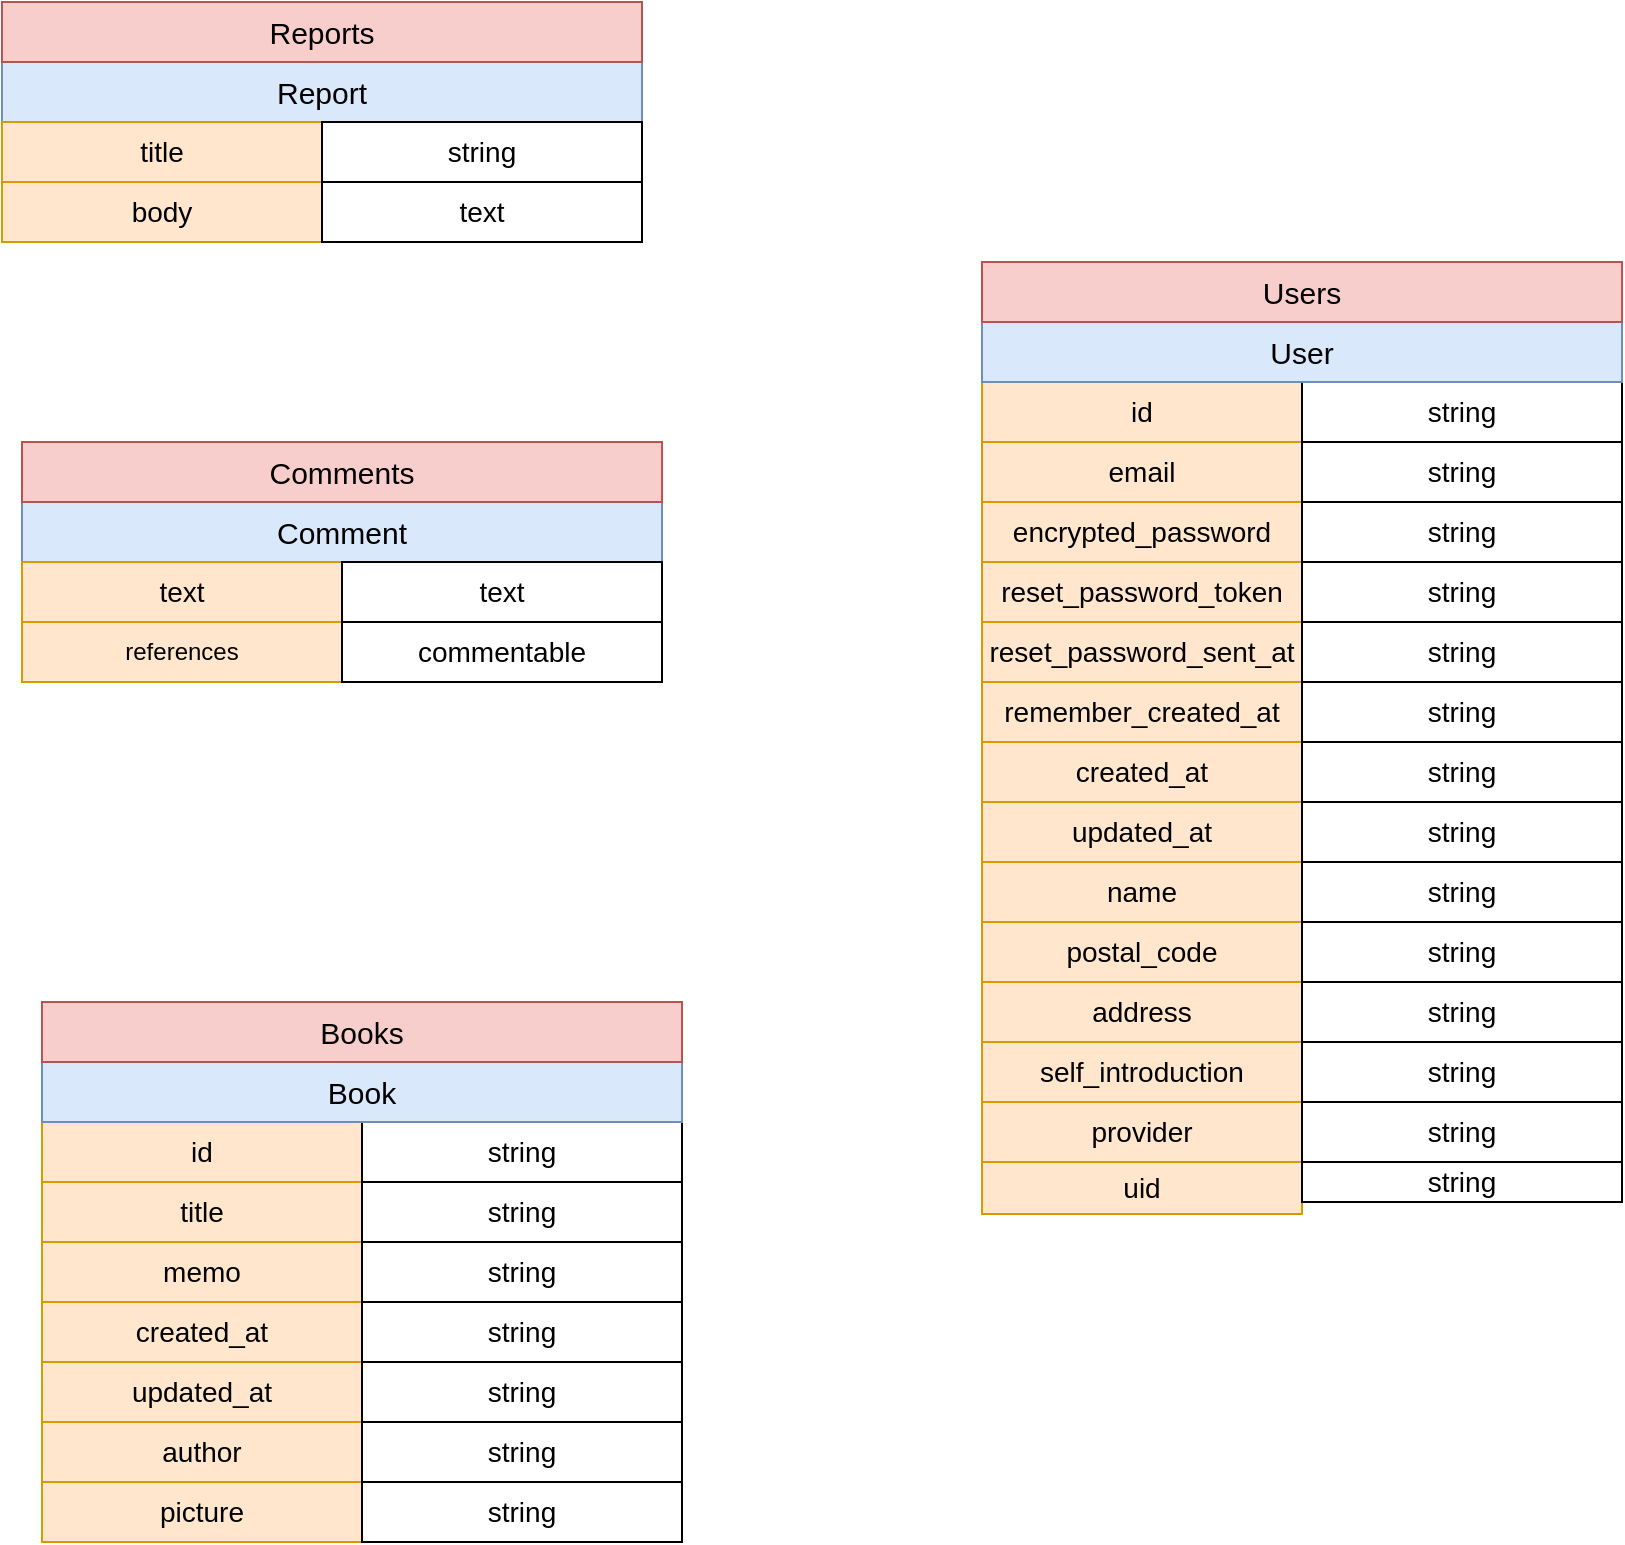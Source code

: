 <mxfile version="14.4.9" type="github">
  <diagram id="C5RBs43oDa-KdzZeNtuy" name="Page-1">
    <mxGraphModel dx="946" dy="557" grid="1" gridSize="10" guides="1" tooltips="1" connect="1" arrows="1" fold="1" page="1" pageScale="1" pageWidth="827" pageHeight="1169" math="0" shadow="0">
      <root>
        <mxCell id="WIyWlLk6GJQsqaUBKTNV-0" />
        <mxCell id="WIyWlLk6GJQsqaUBKTNV-1" parent="WIyWlLk6GJQsqaUBKTNV-0" />
        <mxCell id="buYOlJ1dGfHYI7YPSNrh-4" value="&lt;font style=&quot;font-size: 14px&quot;&gt;id&lt;/font&gt;" style="whiteSpace=wrap;html=1;fillColor=#ffe6cc;strokeColor=#d79b00;" vertex="1" parent="WIyWlLk6GJQsqaUBKTNV-1">
          <mxGeometry x="530" y="340" width="160" height="30" as="geometry" />
        </mxCell>
        <mxCell id="buYOlJ1dGfHYI7YPSNrh-5" value="&lt;font style=&quot;font-size: 14px&quot;&gt;email&lt;/font&gt;" style="whiteSpace=wrap;html=1;fillColor=#ffe6cc;strokeColor=#d79b00;" vertex="1" parent="WIyWlLk6GJQsqaUBKTNV-1">
          <mxGeometry x="530" y="370" width="160" height="30" as="geometry" />
        </mxCell>
        <mxCell id="buYOlJ1dGfHYI7YPSNrh-6" value="&lt;span style=&quot;font-size: 14px&quot;&gt;encrypted_password&lt;/span&gt;" style="whiteSpace=wrap;html=1;fillColor=#ffe6cc;strokeColor=#d79b00;" vertex="1" parent="WIyWlLk6GJQsqaUBKTNV-1">
          <mxGeometry x="530" y="400" width="160" height="30" as="geometry" />
        </mxCell>
        <mxCell id="buYOlJ1dGfHYI7YPSNrh-17" value="&lt;span style=&quot;font-size: 14px&quot;&gt;reset_password_token&lt;/span&gt;" style="whiteSpace=wrap;html=1;fillColor=#ffe6cc;strokeColor=#d79b00;" vertex="1" parent="WIyWlLk6GJQsqaUBKTNV-1">
          <mxGeometry x="530" y="430" width="160" height="30" as="geometry" />
        </mxCell>
        <mxCell id="buYOlJ1dGfHYI7YPSNrh-16" value="&lt;span style=&quot;font-size: 14px&quot;&gt;reset_password_sent_at&lt;/span&gt;" style="whiteSpace=wrap;html=1;fillColor=#ffe6cc;strokeColor=#d79b00;" vertex="1" parent="WIyWlLk6GJQsqaUBKTNV-1">
          <mxGeometry x="530" y="460" width="160" height="30" as="geometry" />
        </mxCell>
        <mxCell id="buYOlJ1dGfHYI7YPSNrh-15" value="&lt;span style=&quot;font-size: 14px&quot;&gt;remember_created_at&lt;/span&gt;" style="whiteSpace=wrap;html=1;fillColor=#ffe6cc;strokeColor=#d79b00;" vertex="1" parent="WIyWlLk6GJQsqaUBKTNV-1">
          <mxGeometry x="530" y="490" width="160" height="30" as="geometry" />
        </mxCell>
        <mxCell id="buYOlJ1dGfHYI7YPSNrh-14" value="&lt;span style=&quot;font-size: 14px&quot;&gt;created_at&lt;/span&gt;" style="whiteSpace=wrap;html=1;fillColor=#ffe6cc;strokeColor=#d79b00;" vertex="1" parent="WIyWlLk6GJQsqaUBKTNV-1">
          <mxGeometry x="530" y="520" width="160" height="30" as="geometry" />
        </mxCell>
        <mxCell id="buYOlJ1dGfHYI7YPSNrh-13" value="&lt;span style=&quot;font-size: 14px&quot;&gt;updated_at&lt;/span&gt;" style="whiteSpace=wrap;html=1;fillColor=#ffe6cc;strokeColor=#d79b00;" vertex="1" parent="WIyWlLk6GJQsqaUBKTNV-1">
          <mxGeometry x="530" y="550" width="160" height="30" as="geometry" />
        </mxCell>
        <mxCell id="buYOlJ1dGfHYI7YPSNrh-12" value="&lt;span style=&quot;font-size: 14px&quot;&gt;name&lt;/span&gt;" style="whiteSpace=wrap;html=1;fillColor=#ffe6cc;strokeColor=#d79b00;" vertex="1" parent="WIyWlLk6GJQsqaUBKTNV-1">
          <mxGeometry x="530" y="580" width="160" height="30" as="geometry" />
        </mxCell>
        <mxCell id="buYOlJ1dGfHYI7YPSNrh-11" value="&lt;span style=&quot;font-size: 14px&quot;&gt;postal_code&lt;/span&gt;" style="whiteSpace=wrap;html=1;fillColor=#ffe6cc;strokeColor=#d79b00;" vertex="1" parent="WIyWlLk6GJQsqaUBKTNV-1">
          <mxGeometry x="530" y="610" width="160" height="30" as="geometry" />
        </mxCell>
        <mxCell id="buYOlJ1dGfHYI7YPSNrh-10" value="&lt;span style=&quot;font-size: 14px&quot;&gt;address&lt;/span&gt;" style="whiteSpace=wrap;html=1;fillColor=#ffe6cc;strokeColor=#d79b00;" vertex="1" parent="WIyWlLk6GJQsqaUBKTNV-1">
          <mxGeometry x="530" y="640" width="160" height="30" as="geometry" />
        </mxCell>
        <mxCell id="buYOlJ1dGfHYI7YPSNrh-9" value="&lt;span style=&quot;font-size: 14px&quot;&gt;self_introduction&lt;/span&gt;" style="whiteSpace=wrap;html=1;fillColor=#ffe6cc;strokeColor=#d79b00;" vertex="1" parent="WIyWlLk6GJQsqaUBKTNV-1">
          <mxGeometry x="530" y="670" width="160" height="30" as="geometry" />
        </mxCell>
        <mxCell id="buYOlJ1dGfHYI7YPSNrh-8" value="&lt;span style=&quot;font-size: 14px&quot;&gt;provider&lt;/span&gt;" style="whiteSpace=wrap;html=1;fillColor=#ffe6cc;strokeColor=#d79b00;" vertex="1" parent="WIyWlLk6GJQsqaUBKTNV-1">
          <mxGeometry x="530" y="700" width="160" height="30" as="geometry" />
        </mxCell>
        <mxCell id="buYOlJ1dGfHYI7YPSNrh-7" value="&lt;font style=&quot;font-size: 14px&quot;&gt;uid&lt;/font&gt;" style="whiteSpace=wrap;html=1;fillColor=#ffe6cc;strokeColor=#d79b00;" vertex="1" parent="WIyWlLk6GJQsqaUBKTNV-1">
          <mxGeometry x="530" y="730" width="160" height="26" as="geometry" />
        </mxCell>
        <mxCell id="buYOlJ1dGfHYI7YPSNrh-28" value="&lt;span style=&quot;font-size: 14px&quot;&gt;string&lt;/span&gt;" style="whiteSpace=wrap;html=1;" vertex="1" parent="WIyWlLk6GJQsqaUBKTNV-1">
          <mxGeometry x="690" y="340" width="160" height="30" as="geometry" />
        </mxCell>
        <mxCell id="buYOlJ1dGfHYI7YPSNrh-30" value="&lt;span style=&quot;font-size: 14px&quot;&gt;string&lt;/span&gt;" style="whiteSpace=wrap;html=1;" vertex="1" parent="WIyWlLk6GJQsqaUBKTNV-1">
          <mxGeometry x="690" y="370" width="160" height="30" as="geometry" />
        </mxCell>
        <mxCell id="buYOlJ1dGfHYI7YPSNrh-31" value="&lt;span style=&quot;font-size: 14px&quot;&gt;string&lt;/span&gt;" style="whiteSpace=wrap;html=1;" vertex="1" parent="WIyWlLk6GJQsqaUBKTNV-1">
          <mxGeometry x="690" y="400" width="160" height="30" as="geometry" />
        </mxCell>
        <mxCell id="buYOlJ1dGfHYI7YPSNrh-32" value="&lt;span style=&quot;font-size: 14px&quot;&gt;string&lt;/span&gt;" style="whiteSpace=wrap;html=1;" vertex="1" parent="WIyWlLk6GJQsqaUBKTNV-1">
          <mxGeometry x="690" y="430" width="160" height="30" as="geometry" />
        </mxCell>
        <mxCell id="buYOlJ1dGfHYI7YPSNrh-33" value="&lt;span style=&quot;font-size: 14px&quot;&gt;string&lt;/span&gt;" style="whiteSpace=wrap;html=1;" vertex="1" parent="WIyWlLk6GJQsqaUBKTNV-1">
          <mxGeometry x="690" y="460" width="160" height="30" as="geometry" />
        </mxCell>
        <mxCell id="buYOlJ1dGfHYI7YPSNrh-34" value="&lt;span style=&quot;font-size: 14px&quot;&gt;string&lt;/span&gt;" style="whiteSpace=wrap;html=1;" vertex="1" parent="WIyWlLk6GJQsqaUBKTNV-1">
          <mxGeometry x="690" y="490" width="160" height="30" as="geometry" />
        </mxCell>
        <mxCell id="buYOlJ1dGfHYI7YPSNrh-35" value="&lt;span style=&quot;font-size: 14px&quot;&gt;string&lt;/span&gt;" style="whiteSpace=wrap;html=1;" vertex="1" parent="WIyWlLk6GJQsqaUBKTNV-1">
          <mxGeometry x="690" y="520" width="160" height="30" as="geometry" />
        </mxCell>
        <mxCell id="buYOlJ1dGfHYI7YPSNrh-36" value="&lt;span style=&quot;font-size: 14px&quot;&gt;string&lt;/span&gt;" style="whiteSpace=wrap;html=1;" vertex="1" parent="WIyWlLk6GJQsqaUBKTNV-1">
          <mxGeometry x="690" y="550" width="160" height="30" as="geometry" />
        </mxCell>
        <mxCell id="buYOlJ1dGfHYI7YPSNrh-37" value="&lt;span style=&quot;font-size: 14px&quot;&gt;string&lt;/span&gt;" style="whiteSpace=wrap;html=1;" vertex="1" parent="WIyWlLk6GJQsqaUBKTNV-1">
          <mxGeometry x="690" y="580" width="160" height="30" as="geometry" />
        </mxCell>
        <mxCell id="buYOlJ1dGfHYI7YPSNrh-38" value="&lt;span style=&quot;font-size: 14px&quot;&gt;string&lt;/span&gt;" style="whiteSpace=wrap;html=1;" vertex="1" parent="WIyWlLk6GJQsqaUBKTNV-1">
          <mxGeometry x="690" y="610" width="160" height="30" as="geometry" />
        </mxCell>
        <mxCell id="buYOlJ1dGfHYI7YPSNrh-39" value="&lt;span style=&quot;font-size: 14px&quot;&gt;string&lt;/span&gt;" style="whiteSpace=wrap;html=1;" vertex="1" parent="WIyWlLk6GJQsqaUBKTNV-1">
          <mxGeometry x="690" y="640" width="160" height="30" as="geometry" />
        </mxCell>
        <mxCell id="buYOlJ1dGfHYI7YPSNrh-40" value="&lt;span style=&quot;font-size: 14px&quot;&gt;string&lt;/span&gt;" style="whiteSpace=wrap;html=1;" vertex="1" parent="WIyWlLk6GJQsqaUBKTNV-1">
          <mxGeometry x="690" y="670" width="160" height="30" as="geometry" />
        </mxCell>
        <mxCell id="buYOlJ1dGfHYI7YPSNrh-41" value="&lt;span style=&quot;font-size: 14px&quot;&gt;string&lt;/span&gt;" style="whiteSpace=wrap;html=1;" vertex="1" parent="WIyWlLk6GJQsqaUBKTNV-1">
          <mxGeometry x="690" y="700" width="160" height="30" as="geometry" />
        </mxCell>
        <mxCell id="buYOlJ1dGfHYI7YPSNrh-42" value="&lt;span style=&quot;font-size: 14px&quot;&gt;string&lt;/span&gt;" style="whiteSpace=wrap;html=1;" vertex="1" parent="WIyWlLk6GJQsqaUBKTNV-1">
          <mxGeometry x="690" y="730" width="160" height="20" as="geometry" />
        </mxCell>
        <mxCell id="buYOlJ1dGfHYI7YPSNrh-45" value="&lt;font style=&quot;font-size: 15px&quot;&gt;User&lt;/font&gt;" style="whiteSpace=wrap;html=1;fillColor=#dae8fc;strokeColor=#6c8ebf;" vertex="1" parent="WIyWlLk6GJQsqaUBKTNV-1">
          <mxGeometry x="530" y="310" width="320" height="30" as="geometry" />
        </mxCell>
        <mxCell id="buYOlJ1dGfHYI7YPSNrh-46" value="&lt;font style=&quot;font-size: 15px&quot;&gt;Users&lt;/font&gt;" style="whiteSpace=wrap;html=1;fillColor=#f8cecc;strokeColor=#b85450;" vertex="1" parent="WIyWlLk6GJQsqaUBKTNV-1">
          <mxGeometry x="530" y="280" width="320" height="30" as="geometry" />
        </mxCell>
        <mxCell id="buYOlJ1dGfHYI7YPSNrh-19" value="&lt;font style=&quot;font-size: 14px&quot;&gt;id&lt;/font&gt;" style="whiteSpace=wrap;html=1;fillColor=#ffe6cc;strokeColor=#d79b00;" vertex="1" parent="WIyWlLk6GJQsqaUBKTNV-1">
          <mxGeometry x="60" y="710" width="160" height="30" as="geometry" />
        </mxCell>
        <mxCell id="buYOlJ1dGfHYI7YPSNrh-20" value="&lt;span style=&quot;font-size: 14px&quot;&gt;title&lt;/span&gt;" style="whiteSpace=wrap;html=1;fillColor=#ffe6cc;strokeColor=#d79b00;" vertex="1" parent="WIyWlLk6GJQsqaUBKTNV-1">
          <mxGeometry x="60" y="740" width="160" height="30" as="geometry" />
        </mxCell>
        <mxCell id="buYOlJ1dGfHYI7YPSNrh-25" value="&lt;span style=&quot;font-size: 14px&quot;&gt;memo&lt;/span&gt;" style="whiteSpace=wrap;html=1;fillColor=#ffe6cc;strokeColor=#d79b00;" vertex="1" parent="WIyWlLk6GJQsqaUBKTNV-1">
          <mxGeometry x="60" y="770" width="160" height="30" as="geometry" />
        </mxCell>
        <mxCell id="buYOlJ1dGfHYI7YPSNrh-24" value="&lt;span style=&quot;font-size: 14px&quot;&gt;created_at&lt;/span&gt;" style="whiteSpace=wrap;html=1;fillColor=#ffe6cc;strokeColor=#d79b00;" vertex="1" parent="WIyWlLk6GJQsqaUBKTNV-1">
          <mxGeometry x="60" y="800" width="160" height="30" as="geometry" />
        </mxCell>
        <mxCell id="buYOlJ1dGfHYI7YPSNrh-23" value="&lt;span style=&quot;font-size: 14px&quot;&gt;updated_at&lt;/span&gt;" style="whiteSpace=wrap;html=1;fillColor=#ffe6cc;strokeColor=#d79b00;" vertex="1" parent="WIyWlLk6GJQsqaUBKTNV-1">
          <mxGeometry x="60" y="830" width="160" height="30" as="geometry" />
        </mxCell>
        <mxCell id="buYOlJ1dGfHYI7YPSNrh-22" value="&lt;span style=&quot;font-size: 14px&quot;&gt;author&lt;/span&gt;" style="whiteSpace=wrap;html=1;fillColor=#ffe6cc;strokeColor=#d79b00;" vertex="1" parent="WIyWlLk6GJQsqaUBKTNV-1">
          <mxGeometry x="60" y="860" width="160" height="30" as="geometry" />
        </mxCell>
        <mxCell id="buYOlJ1dGfHYI7YPSNrh-21" value="&lt;span style=&quot;font-size: 14px&quot;&gt;picture&lt;/span&gt;" style="whiteSpace=wrap;html=1;fillColor=#ffe6cc;strokeColor=#d79b00;" vertex="1" parent="WIyWlLk6GJQsqaUBKTNV-1">
          <mxGeometry x="60" y="890" width="160" height="30" as="geometry" />
        </mxCell>
        <mxCell id="buYOlJ1dGfHYI7YPSNrh-47" value="&lt;span style=&quot;font-size: 14px&quot;&gt;string&lt;/span&gt;" style="whiteSpace=wrap;html=1;" vertex="1" parent="WIyWlLk6GJQsqaUBKTNV-1">
          <mxGeometry x="220" y="710" width="160" height="30" as="geometry" />
        </mxCell>
        <mxCell id="buYOlJ1dGfHYI7YPSNrh-48" value="&lt;span style=&quot;font-size: 14px&quot;&gt;string&lt;/span&gt;" style="whiteSpace=wrap;html=1;" vertex="1" parent="WIyWlLk6GJQsqaUBKTNV-1">
          <mxGeometry x="220" y="740" width="160" height="30" as="geometry" />
        </mxCell>
        <mxCell id="buYOlJ1dGfHYI7YPSNrh-49" value="&lt;span style=&quot;font-size: 14px&quot;&gt;string&lt;/span&gt;" style="whiteSpace=wrap;html=1;" vertex="1" parent="WIyWlLk6GJQsqaUBKTNV-1">
          <mxGeometry x="220" y="770" width="160" height="30" as="geometry" />
        </mxCell>
        <mxCell id="buYOlJ1dGfHYI7YPSNrh-50" value="&lt;span style=&quot;font-size: 14px&quot;&gt;string&lt;/span&gt;" style="whiteSpace=wrap;html=1;" vertex="1" parent="WIyWlLk6GJQsqaUBKTNV-1">
          <mxGeometry x="220" y="800" width="160" height="30" as="geometry" />
        </mxCell>
        <mxCell id="buYOlJ1dGfHYI7YPSNrh-51" value="&lt;span style=&quot;font-size: 14px&quot;&gt;string&lt;/span&gt;" style="whiteSpace=wrap;html=1;" vertex="1" parent="WIyWlLk6GJQsqaUBKTNV-1">
          <mxGeometry x="220" y="830" width="160" height="30" as="geometry" />
        </mxCell>
        <mxCell id="buYOlJ1dGfHYI7YPSNrh-52" value="&lt;span style=&quot;font-size: 14px&quot;&gt;string&lt;/span&gt;" style="whiteSpace=wrap;html=1;" vertex="1" parent="WIyWlLk6GJQsqaUBKTNV-1">
          <mxGeometry x="220" y="860" width="160" height="30" as="geometry" />
        </mxCell>
        <mxCell id="buYOlJ1dGfHYI7YPSNrh-53" value="&lt;span style=&quot;font-size: 14px&quot;&gt;string&lt;/span&gt;" style="whiteSpace=wrap;html=1;" vertex="1" parent="WIyWlLk6GJQsqaUBKTNV-1">
          <mxGeometry x="220" y="890" width="160" height="30" as="geometry" />
        </mxCell>
        <mxCell id="buYOlJ1dGfHYI7YPSNrh-54" value="&lt;span style=&quot;font-size: 15px&quot;&gt;Book&lt;/span&gt;" style="whiteSpace=wrap;html=1;fillColor=#dae8fc;strokeColor=#6c8ebf;" vertex="1" parent="WIyWlLk6GJQsqaUBKTNV-1">
          <mxGeometry x="60" y="680" width="320" height="30" as="geometry" />
        </mxCell>
        <mxCell id="buYOlJ1dGfHYI7YPSNrh-55" value="&lt;span style=&quot;font-size: 15px&quot;&gt;Books&lt;/span&gt;" style="whiteSpace=wrap;html=1;fillColor=#f8cecc;strokeColor=#b85450;" vertex="1" parent="WIyWlLk6GJQsqaUBKTNV-1">
          <mxGeometry x="60" y="650" width="320" height="30" as="geometry" />
        </mxCell>
        <mxCell id="buYOlJ1dGfHYI7YPSNrh-72" value="&lt;span style=&quot;font-size: 15px&quot;&gt;Report&lt;/span&gt;" style="whiteSpace=wrap;html=1;fillColor=#dae8fc;strokeColor=#6c8ebf;" vertex="1" parent="WIyWlLk6GJQsqaUBKTNV-1">
          <mxGeometry x="40" y="180" width="320" height="30" as="geometry" />
        </mxCell>
        <mxCell id="buYOlJ1dGfHYI7YPSNrh-73" value="&lt;span style=&quot;font-size: 15px&quot;&gt;Reports&lt;/span&gt;" style="whiteSpace=wrap;html=1;fillColor=#f8cecc;strokeColor=#b85450;" vertex="1" parent="WIyWlLk6GJQsqaUBKTNV-1">
          <mxGeometry x="40" y="150" width="320" height="30" as="geometry" />
        </mxCell>
        <mxCell id="buYOlJ1dGfHYI7YPSNrh-74" value="&lt;span style=&quot;font-size: 14px&quot;&gt;title&lt;/span&gt;" style="whiteSpace=wrap;html=1;fillColor=#ffe6cc;strokeColor=#d79b00;" vertex="1" parent="WIyWlLk6GJQsqaUBKTNV-1">
          <mxGeometry x="40" y="210" width="160" height="30" as="geometry" />
        </mxCell>
        <mxCell id="buYOlJ1dGfHYI7YPSNrh-75" value="&lt;span style=&quot;font-size: 14px&quot;&gt;body&lt;/span&gt;" style="whiteSpace=wrap;html=1;fillColor=#ffe6cc;strokeColor=#d79b00;" vertex="1" parent="WIyWlLk6GJQsqaUBKTNV-1">
          <mxGeometry x="40" y="240" width="160" height="30" as="geometry" />
        </mxCell>
        <mxCell id="buYOlJ1dGfHYI7YPSNrh-76" value="&lt;span style=&quot;font-size: 14px&quot;&gt;string&lt;/span&gt;" style="whiteSpace=wrap;html=1;" vertex="1" parent="WIyWlLk6GJQsqaUBKTNV-1">
          <mxGeometry x="200" y="210" width="160" height="30" as="geometry" />
        </mxCell>
        <mxCell id="buYOlJ1dGfHYI7YPSNrh-77" value="&lt;span style=&quot;font-size: 14px&quot;&gt;text&lt;/span&gt;" style="whiteSpace=wrap;html=1;" vertex="1" parent="WIyWlLk6GJQsqaUBKTNV-1">
          <mxGeometry x="200" y="240" width="160" height="30" as="geometry" />
        </mxCell>
        <mxCell id="buYOlJ1dGfHYI7YPSNrh-78" value="&lt;span style=&quot;font-size: 15px&quot;&gt;Comment&lt;/span&gt;" style="whiteSpace=wrap;html=1;fillColor=#dae8fc;strokeColor=#6c8ebf;" vertex="1" parent="WIyWlLk6GJQsqaUBKTNV-1">
          <mxGeometry x="50" y="400" width="320" height="30" as="geometry" />
        </mxCell>
        <mxCell id="buYOlJ1dGfHYI7YPSNrh-79" value="&lt;span style=&quot;font-size: 15px&quot;&gt;Comments&lt;/span&gt;" style="whiteSpace=wrap;html=1;fillColor=#f8cecc;strokeColor=#b85450;" vertex="1" parent="WIyWlLk6GJQsqaUBKTNV-1">
          <mxGeometry x="50" y="370" width="320" height="30" as="geometry" />
        </mxCell>
        <mxCell id="buYOlJ1dGfHYI7YPSNrh-80" value="&lt;span style=&quot;font-size: 14px&quot;&gt;text&lt;/span&gt;" style="whiteSpace=wrap;html=1;fillColor=#ffe6cc;strokeColor=#d79b00;" vertex="1" parent="WIyWlLk6GJQsqaUBKTNV-1">
          <mxGeometry x="50" y="430" width="160" height="30" as="geometry" />
        </mxCell>
        <mxCell id="buYOlJ1dGfHYI7YPSNrh-81" value="references" style="whiteSpace=wrap;html=1;fillColor=#ffe6cc;strokeColor=#d79b00;" vertex="1" parent="WIyWlLk6GJQsqaUBKTNV-1">
          <mxGeometry x="50" y="460" width="160" height="30" as="geometry" />
        </mxCell>
        <mxCell id="buYOlJ1dGfHYI7YPSNrh-82" value="&lt;span style=&quot;font-size: 14px&quot;&gt;text&lt;/span&gt;" style="whiteSpace=wrap;html=1;" vertex="1" parent="WIyWlLk6GJQsqaUBKTNV-1">
          <mxGeometry x="210" y="430" width="160" height="30" as="geometry" />
        </mxCell>
        <mxCell id="buYOlJ1dGfHYI7YPSNrh-83" value="&lt;span style=&quot;font-size: 14px&quot;&gt;commentable&lt;/span&gt;" style="whiteSpace=wrap;html=1;" vertex="1" parent="WIyWlLk6GJQsqaUBKTNV-1">
          <mxGeometry x="210" y="460" width="160" height="30" as="geometry" />
        </mxCell>
      </root>
    </mxGraphModel>
  </diagram>
</mxfile>

